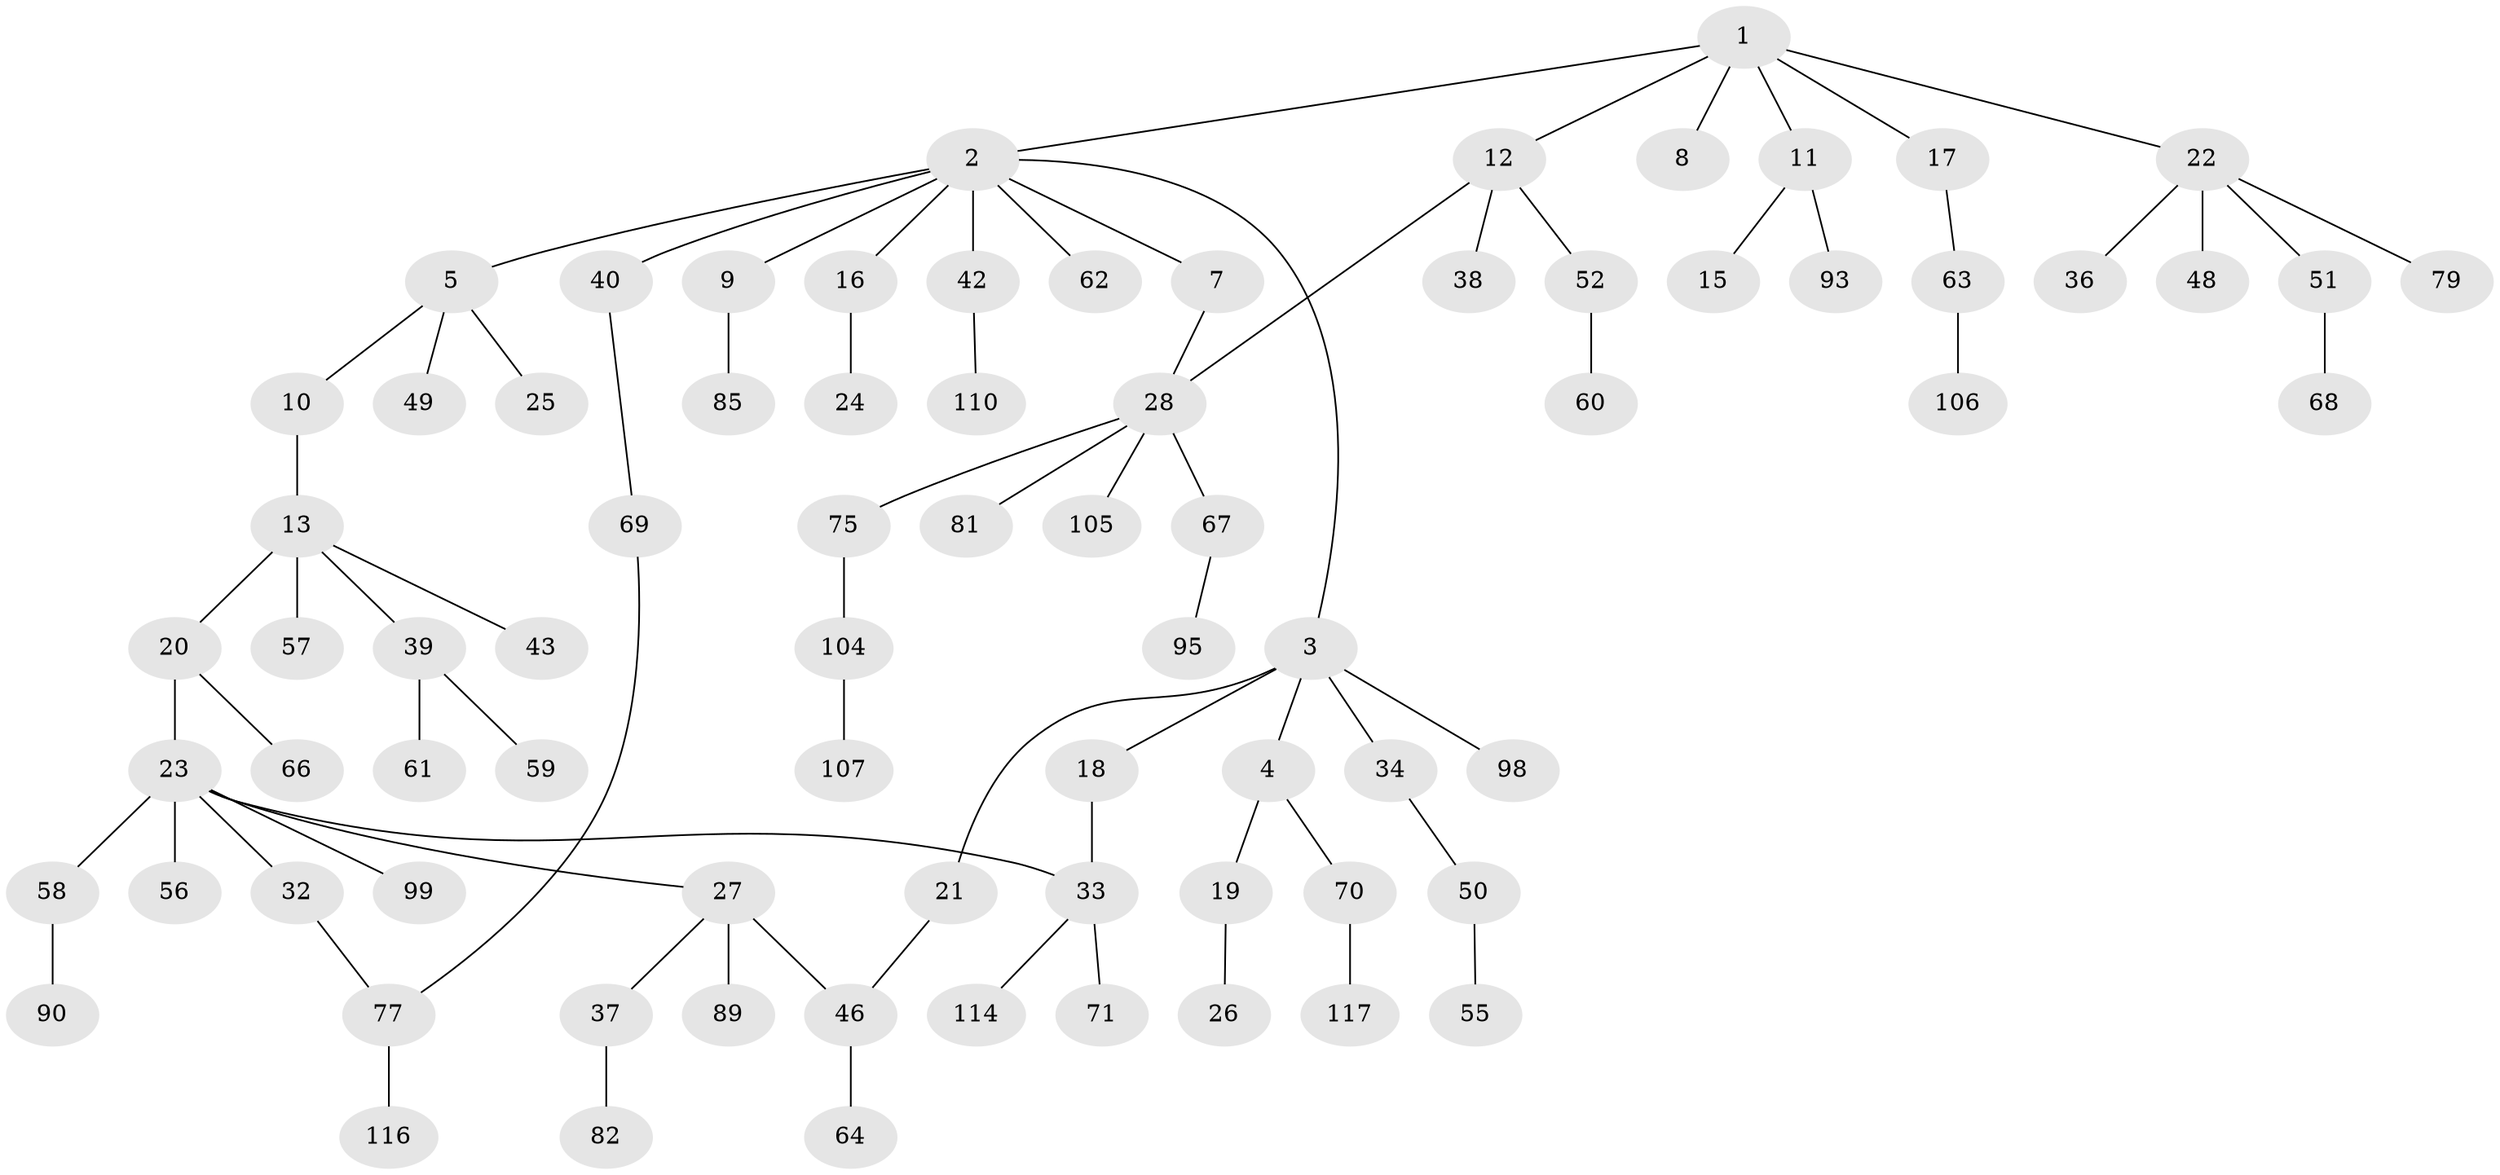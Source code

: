 // Generated by graph-tools (version 1.1) at 2025/23/03/03/25 07:23:35]
// undirected, 78 vertices, 81 edges
graph export_dot {
graph [start="1"]
  node [color=gray90,style=filled];
  1 [super="+6"];
  2 [super="+97"];
  3 [super="+109"];
  4 [super="+47"];
  5 [super="+14"];
  7 [super="+74"];
  8;
  9 [super="+96"];
  10;
  11 [super="+53"];
  12 [super="+87"];
  13 [super="+29"];
  15 [super="+65"];
  16 [super="+30"];
  17 [super="+44"];
  18 [super="+113"];
  19;
  20 [super="+78"];
  21 [super="+80"];
  22 [super="+41"];
  23 [super="+31"];
  24;
  25 [super="+103"];
  26 [super="+86"];
  27 [super="+45"];
  28 [super="+118"];
  32;
  33 [super="+54"];
  34 [super="+35"];
  36 [super="+73"];
  37;
  38 [super="+92"];
  39 [super="+112"];
  40;
  42 [super="+100"];
  43;
  46;
  48;
  49;
  50 [super="+101"];
  51 [super="+111"];
  52 [super="+83"];
  55 [super="+76"];
  56;
  57;
  58;
  59 [super="+72"];
  60;
  61;
  62 [super="+84"];
  63;
  64;
  66;
  67;
  68;
  69 [super="+91"];
  70;
  71;
  75;
  77 [super="+102"];
  79 [super="+88"];
  81;
  82;
  85;
  89;
  90 [super="+94"];
  93;
  95;
  98;
  99;
  104 [super="+115"];
  105;
  106 [super="+108"];
  107;
  110;
  114;
  116;
  117;
  1 -- 2;
  1 -- 11;
  1 -- 12;
  1 -- 8;
  1 -- 17;
  1 -- 22;
  2 -- 3;
  2 -- 5;
  2 -- 7;
  2 -- 9;
  2 -- 16;
  2 -- 40;
  2 -- 42;
  2 -- 62;
  3 -- 4;
  3 -- 18;
  3 -- 21;
  3 -- 34;
  3 -- 98;
  4 -- 19;
  4 -- 70;
  5 -- 10;
  5 -- 25;
  5 -- 49;
  7 -- 28;
  9 -- 85;
  10 -- 13;
  11 -- 15;
  11 -- 93;
  12 -- 28;
  12 -- 38;
  12 -- 52;
  13 -- 20;
  13 -- 57;
  13 -- 43;
  13 -- 39;
  16 -- 24;
  17 -- 63;
  18 -- 33;
  19 -- 26;
  20 -- 23;
  20 -- 66;
  21 -- 46;
  22 -- 36;
  22 -- 48;
  22 -- 51;
  22 -- 79;
  23 -- 27;
  23 -- 33;
  23 -- 56;
  23 -- 32;
  23 -- 58;
  23 -- 99;
  27 -- 37;
  27 -- 89;
  27 -- 46;
  28 -- 67;
  28 -- 75;
  28 -- 81;
  28 -- 105;
  32 -- 77;
  33 -- 114;
  33 -- 71;
  34 -- 50;
  37 -- 82;
  39 -- 59;
  39 -- 61;
  40 -- 69;
  42 -- 110;
  46 -- 64;
  50 -- 55;
  51 -- 68;
  52 -- 60;
  58 -- 90;
  63 -- 106;
  67 -- 95;
  69 -- 77;
  70 -- 117;
  75 -- 104;
  77 -- 116;
  104 -- 107;
}
